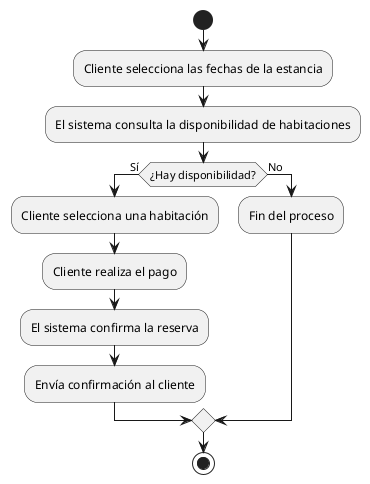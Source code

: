 @startuml
start
:Cliente selecciona las fechas de la estancia;
:El sistema consulta la disponibilidad de habitaciones;
if (¿Hay disponibilidad?) then (Sí)
  :Cliente selecciona una habitación;
  :Cliente realiza el pago;
  :El sistema confirma la reserva;
  :Envía confirmación al cliente;
else (No)
  :Fin del proceso;
endif
stop
@enduml
